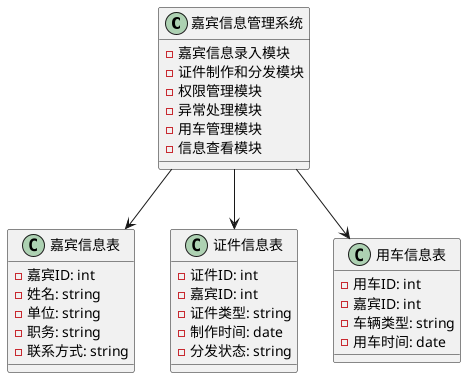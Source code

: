 @startuml 类图
class 嘉宾信息管理系统 {
  - 嘉宾信息录入模块
  - 证件制作和分发模块
  - 权限管理模块
  - 异常处理模块
  - 用车管理模块
  - 信息查看模块
}

class 嘉宾信息表 {
  - 嘉宾ID: int
  - 姓名: string
  - 单位: string
  - 职务: string
  - 联系方式: string
}

class 证件信息表 {
  - 证件ID: int
  - 嘉宾ID: int
  - 证件类型: string
  - 制作时间: date
  - 分发状态: string
}

class 用车信息表 {
  - 用车ID: int
  - 嘉宾ID: int
  - 车辆类型: string
  - 用车时间: date
}

嘉宾信息管理系统 --> 嘉宾信息表
嘉宾信息管理系统 --> 证件信息表
嘉宾信息管理系统 --> 用车信息表
@enduml

@startuml 用例图
actor 信息录入员
actor 证件制作员
actor 用车管理员
actor 嘉宾
actor 工作人员

usecase 信息录入
usecase 证件制作
usecase 证件分发
usecase 权限管理
usecase 用车管理
usecase 信息查看

信息录入员 --> 信息录入
证件制作员 --> 证件制作
证件制作员 --> 证件分发
用车管理员 --> 用车管理
嘉宾 --> 信息查看
工作人员 --> 信息查看

嘉宾信息管理系统 --> 信息录入
嘉宾信息管理系统 --> 证件制作
嘉宾信息管理系统 --> 证件分发
嘉宾信息管理系统 --> 权限管理
嘉宾信息管理系统 --> 用车管理
嘉宾信息管理系统 --> 信息查看
@enduml

@startuml 活动图
start
:信息录入;
:证件制作;
:证件分发;
:用车安排;
:信息查看;
stop
@enduml

@startuml 时序图
participant 信息录入员
participant 嘉宾信息管理系统
participant 数据库

信息录入员 -> 嘉宾信息管理系统: 输入嘉宾信息
嘉宾信息管理系统 -> 数据库: 保存嘉宾信息
数据库 --> 嘉宾信息管理系统: 返回保存结果
嘉宾信息管理系统 --> 信息录入员: 返回保存结果

信息录入员 -> 嘉宾信息管理系统: 请求制作证件
嘉宾信息管理系统 -> 数据库: 存储证件信息
数据库 --> 嘉宾信息管理系统: 返回制作结果
嘉宾信息管理系统 --> 信息录入员: 返回制作结果

信息录入员 -> 嘉宾信息管理系统: 请求分发证件
嘉宾信息管理系统 -> 数据库: 更新证件状态
数据库 --> 嘉宾信息管理系统: 返回分发结果
嘉宾信息管理系统 --> 信息录入员: 返回分发结果

信息录入员 -> 嘉宾信息管理系统: 请求用车安排
嘉宾信息管理系统 -> 数据库: 存储用车信息
数据库 --> 嘉宾信息管理系统: 返回安排结果
嘉宾信息管理系统 --> 信息录入员: 返回安排结果

信息录入员 -> 嘉宾信息管理系统: 请求查看信息
嘉宾信息管理系统 -> 数据库: 查询数据库
数据库 --> 嘉宾信息管理系统: 返回信息
嘉宾信息管理系统 --> 信息录入员: 返回信息
@enduml